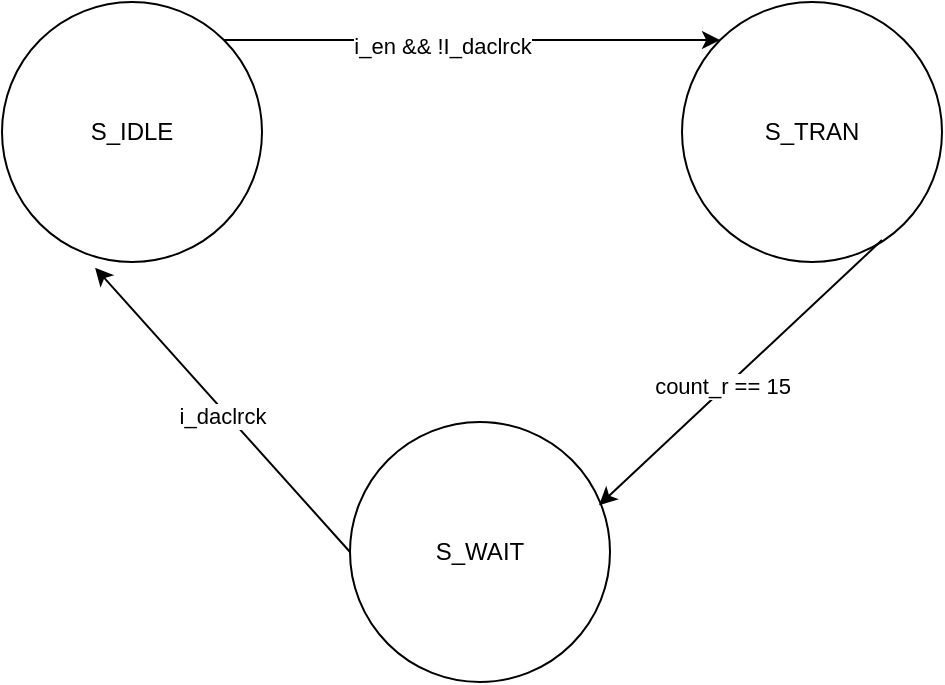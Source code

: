 <mxfile>
    <diagram name="第 1 页" id="dQIl0Y4xzLzA5Zrj5Q_T">
        <mxGraphModel dx="607" dy="591" grid="1" gridSize="10" guides="1" tooltips="1" connect="1" arrows="1" fold="1" page="1" pageScale="1" pageWidth="827" pageHeight="1169" math="0" shadow="0">
            <root>
                <mxCell id="0"/>
                <mxCell id="1" parent="0"/>
                <mxCell id="4" value="S_IDLE" style="ellipse;whiteSpace=wrap;html=1;aspect=fixed;" vertex="1" parent="1">
                    <mxGeometry x="110" y="310" width="130" height="130" as="geometry"/>
                </mxCell>
                <mxCell id="5" value="S_TRAN" style="ellipse;whiteSpace=wrap;html=1;aspect=fixed;" vertex="1" parent="1">
                    <mxGeometry x="450" y="310" width="130" height="130" as="geometry"/>
                </mxCell>
                <mxCell id="8" value="" style="endArrow=classic;html=1;exitX=1;exitY=0;exitDx=0;exitDy=0;entryX=0;entryY=0;entryDx=0;entryDy=0;" edge="1" parent="1" source="4" target="5">
                    <mxGeometry width="50" height="50" relative="1" as="geometry">
                        <mxPoint x="380" y="400" as="sourcePoint"/>
                        <mxPoint x="430" y="350" as="targetPoint"/>
                        <Array as="points"/>
                    </mxGeometry>
                </mxCell>
                <mxCell id="12" value="i_en &amp;amp;&amp;amp; !I_daclrck" style="edgeLabel;html=1;align=center;verticalAlign=middle;resizable=0;points=[];" vertex="1" connectable="0" parent="8">
                    <mxGeometry x="-0.123" y="-3" relative="1" as="geometry">
                        <mxPoint as="offset"/>
                    </mxGeometry>
                </mxCell>
                <mxCell id="9" value="S_WAIT" style="ellipse;whiteSpace=wrap;html=1;aspect=fixed;" vertex="1" parent="1">
                    <mxGeometry x="284" y="520" width="130" height="130" as="geometry"/>
                </mxCell>
                <mxCell id="10" value="" style="endArrow=classic;html=1;exitX=1;exitY=0;exitDx=0;exitDy=0;entryX=0.958;entryY=0.32;entryDx=0;entryDy=0;entryPerimeter=0;" edge="1" parent="1" target="9">
                    <mxGeometry width="50" height="50" relative="1" as="geometry">
                        <mxPoint x="550.002" y="429.038" as="sourcePoint"/>
                        <mxPoint x="798.078" y="429.038" as="targetPoint"/>
                        <Array as="points"/>
                    </mxGeometry>
                </mxCell>
                <mxCell id="13" value="count_r == 15" style="edgeLabel;html=1;align=center;verticalAlign=middle;resizable=0;points=[];" vertex="1" connectable="0" parent="10">
                    <mxGeometry x="0.114" y="-2" relative="1" as="geometry">
                        <mxPoint as="offset"/>
                    </mxGeometry>
                </mxCell>
                <mxCell id="11" value="" style="endArrow=classic;html=1;exitX=0;exitY=0.5;exitDx=0;exitDy=0;entryX=0.358;entryY=1.022;entryDx=0;entryDy=0;entryPerimeter=0;" edge="1" parent="1" source="9" target="4">
                    <mxGeometry width="50" height="50" relative="1" as="geometry">
                        <mxPoint x="0.002" y="582.998" as="sourcePoint"/>
                        <mxPoint x="248.078" y="582.998" as="targetPoint"/>
                        <Array as="points"/>
                    </mxGeometry>
                </mxCell>
                <mxCell id="14" value="i_daclrck" style="edgeLabel;html=1;align=center;verticalAlign=middle;resizable=0;points=[];" vertex="1" connectable="0" parent="11">
                    <mxGeometry x="-0.02" y="2" relative="1" as="geometry">
                        <mxPoint as="offset"/>
                    </mxGeometry>
                </mxCell>
            </root>
        </mxGraphModel>
    </diagram>
</mxfile>